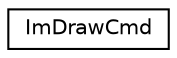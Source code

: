 digraph "Graphical Class Hierarchy"
{
 // LATEX_PDF_SIZE
  edge [fontname="Helvetica",fontsize="10",labelfontname="Helvetica",labelfontsize="10"];
  node [fontname="Helvetica",fontsize="10",shape=record];
  rankdir="LR";
  Node0 [label="ImDrawCmd",height=0.2,width=0.4,color="black", fillcolor="white", style="filled",URL="$structImDrawCmd.html",tooltip=" "];
}
